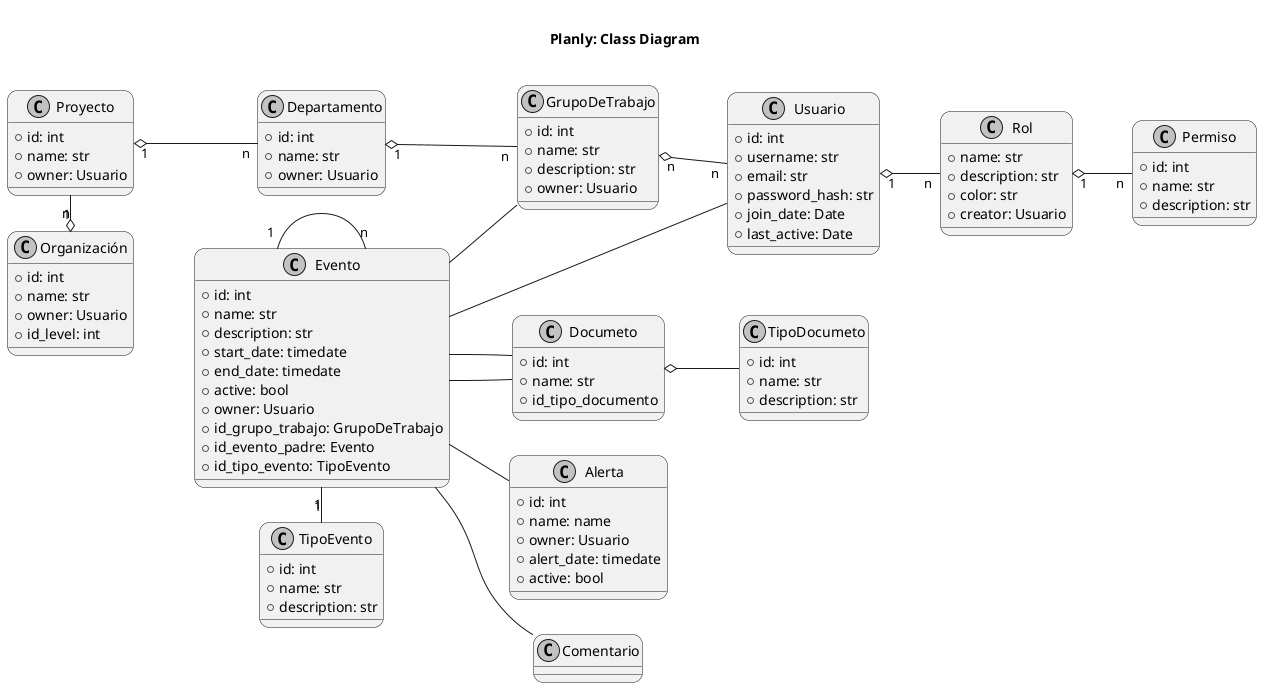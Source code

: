 @startuml yumlyClassDiagram

    title \n Planly: Class Diagram \n

    left to right direction
    skinparam monochrome true
    skinparam roundcorner 20

        class Organización  {
            + id: int 
            + name: str
            + owner: Usuario
            + id_level: int
        }

        class Proyecto {
            + id: int 
            + name: str
            + owner: Usuario
        }


        class Departamento {
            + id: int 
            + name: str
            + owner: Usuario
        }

        class GrupoDeTrabajo {
            + id: int 
            + name: str
            + description: str
            + owner: Usuario
        }

        class Usuario {
            + id: int
            + username: str
            + email: str
            + password_hash: str
            + join_date: Date
            + last_active: Date

            ' + crear_evento()
            ' + crear_rol()
            ' + crear_proyecto()
            ' + crear_departamento()
            ' + crear_grupo_trabajo()
        }

        class Rol {
            + name: str
            + description: str
            + color: str
            + creator: Usuario
        }

        class Permiso {
            + id: int
            + name: str
            + description: str
        }

        class Evento {
            + id: int
            + name: str 
            + description: str
            + start_date: timedate
            + end_date: timedate
            + active: bool
            + owner: Usuario
            + id_grupo_trabajo: GrupoDeTrabajo
            + id_evento_padre: Evento
            + id_tipo_evento: TipoEvento
        }

        class Documeto {
            + id: int
            + name: str
            + id_tipo_documento
        }

        class TipoDocumeto {
            + id: int
            + name: str
            + description: str
        }

        class Alerta {
            + id: int
            + name: name
            + owner: Usuario
            + alert_date: timedate
            + active: bool
        }

        class Comentario {

        }

        class TipoEvento {
            + id: int
            + name: str
            + description: str
        }


        ' Relaciones
        Organización "1" o-left- "n" Proyecto
        Proyecto "1" o-- "n" Departamento
        Departamento "1" o-- "n" GrupoDeTrabajo
        GrupoDeTrabajo "n" o-- "n" Usuario

        Rol "1" o-- "n" Permiso
        Usuario "1" o-- "n" Rol

        Evento -- Usuario
        Evento -- GrupoDeTrabajo
        Evento -- Documeto
        Evento -- Alerta
        Evento -- Comentario

        Evento "1" -- "n" Evento

        Evento "1" -right- "1" TipoEvento

        Evento -- Documeto
        Documeto o-- TipoDocumeto

@enduml